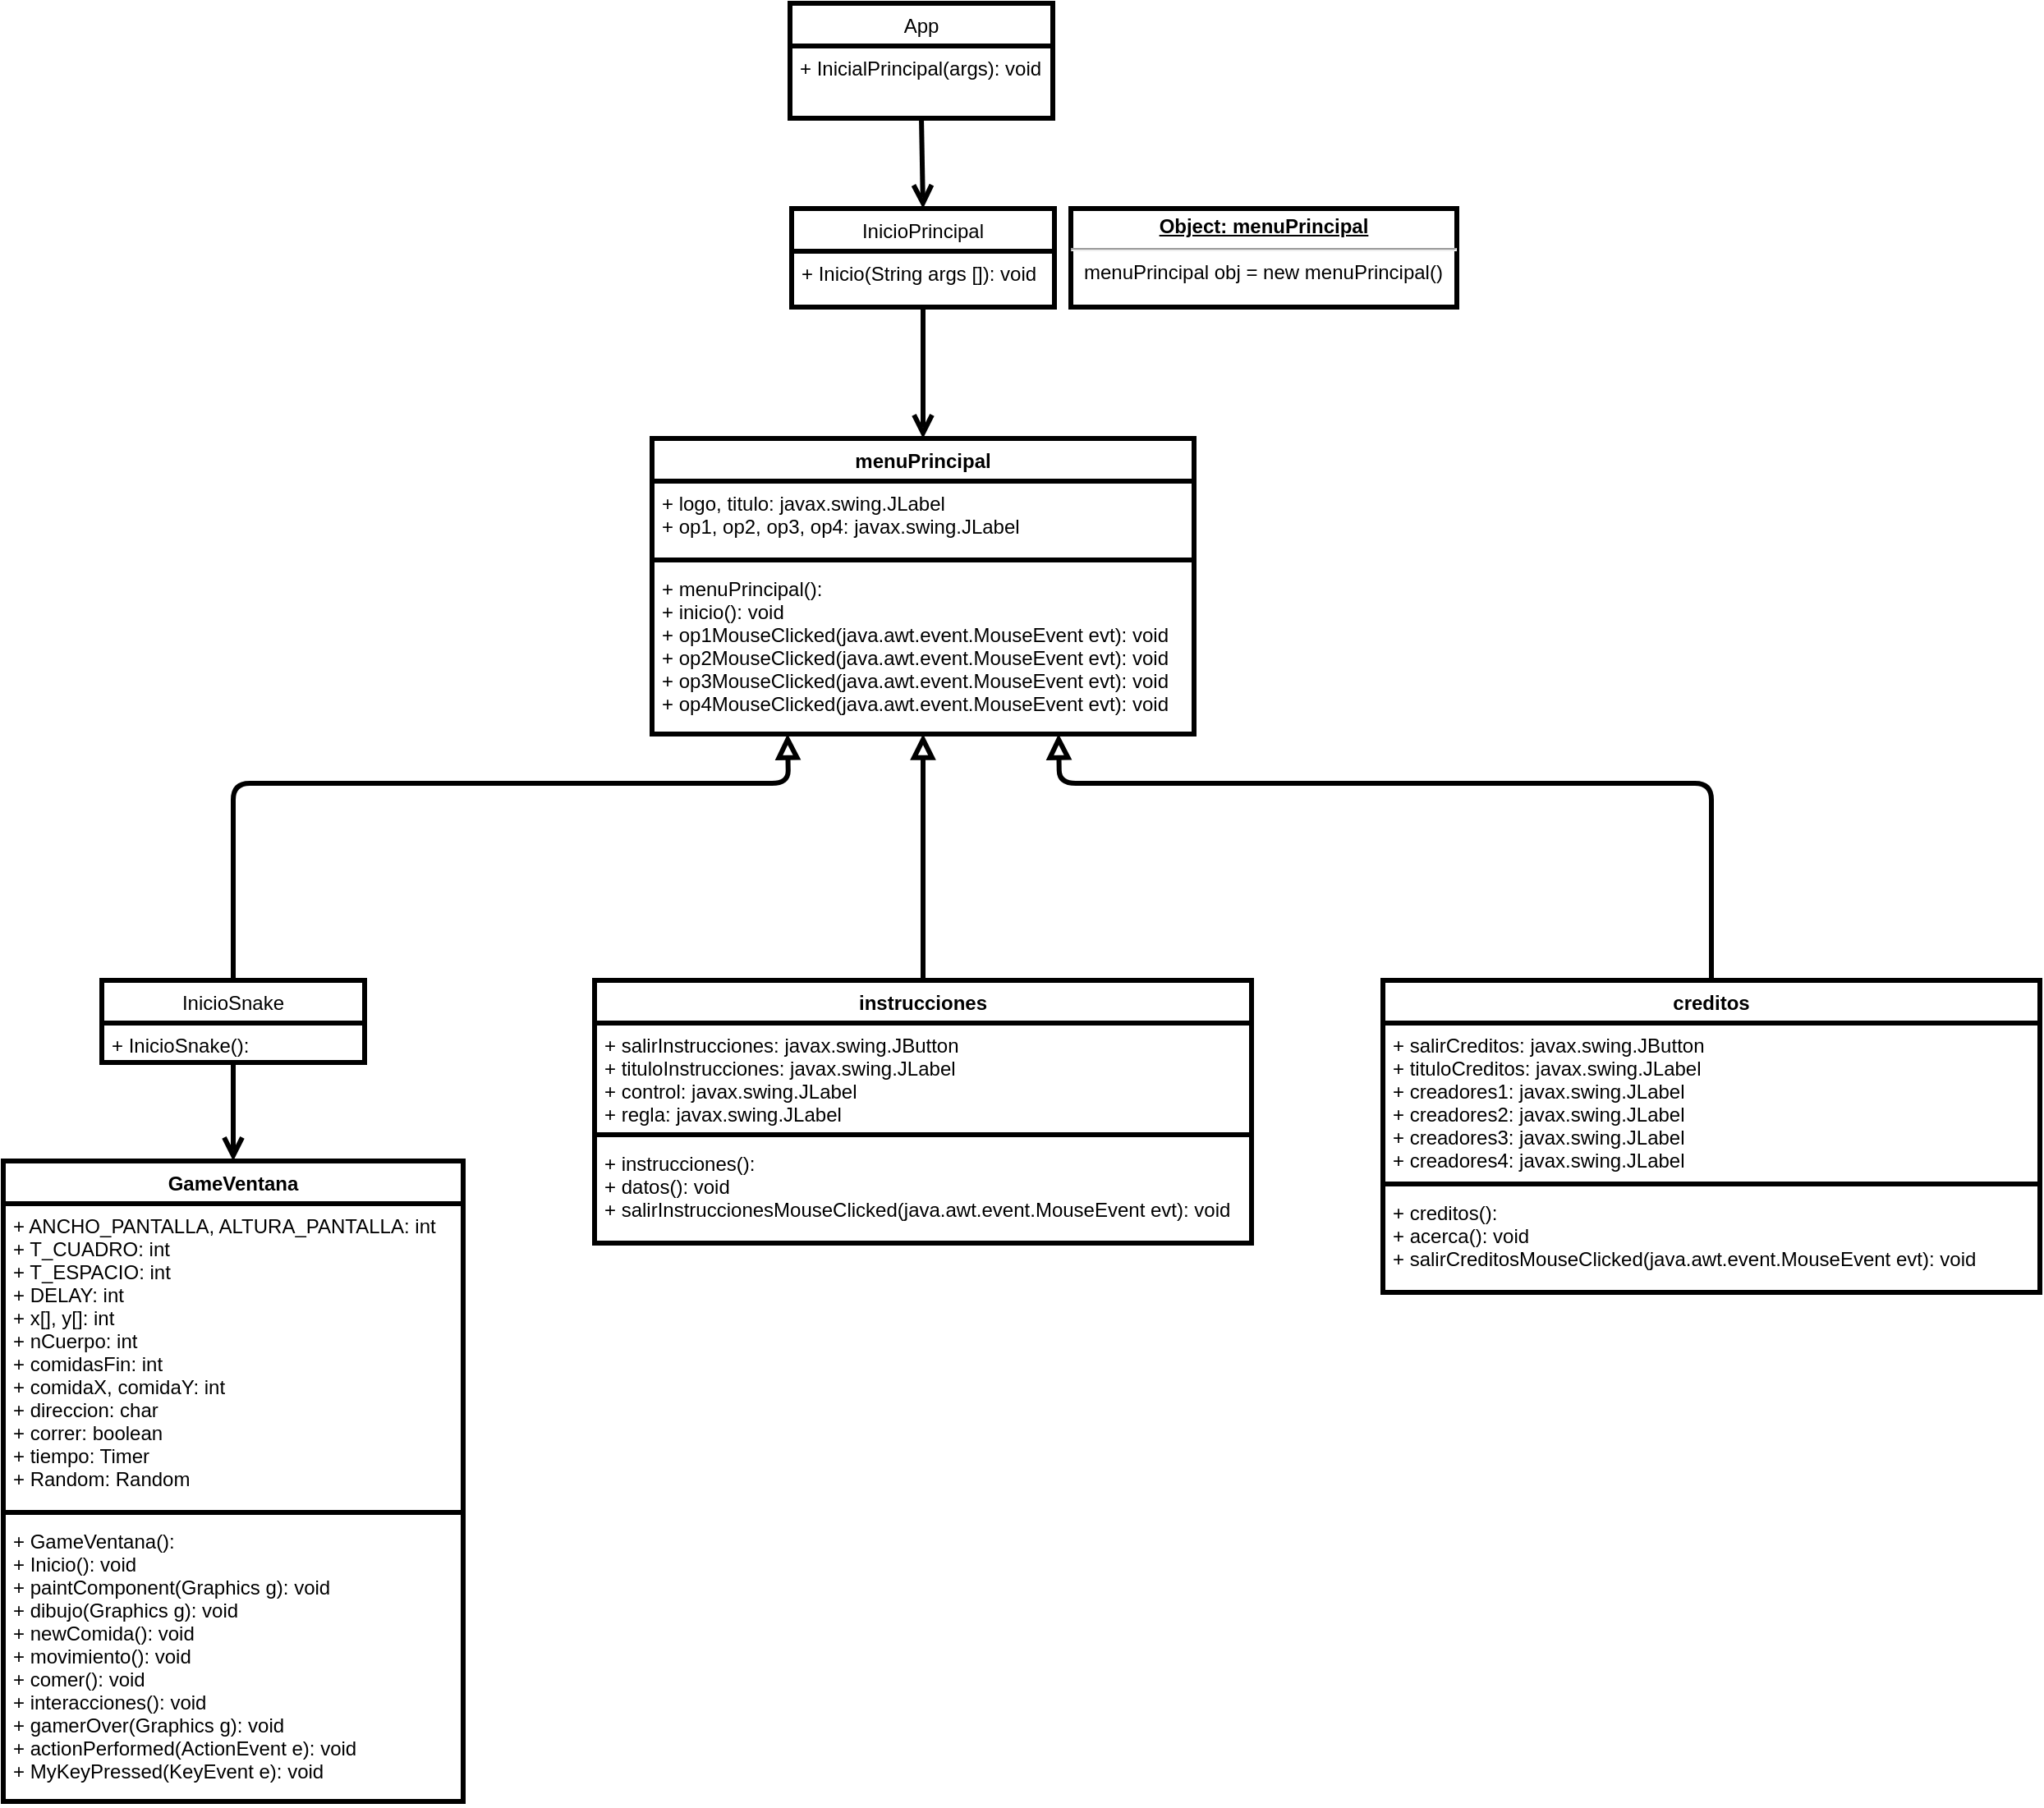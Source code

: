 <mxfile><diagram id="Er6YcGo2NataQibbB6JE" name="Page-1"><mxGraphModel dx="1444" dy="1628" grid="1" gridSize="10" guides="1" tooltips="1" connect="1" arrows="1" fold="1" page="1" pageScale="1" pageWidth="827" pageHeight="1169" math="0" shadow="0"><root><mxCell id="0"/><mxCell id="1" parent="0"/><mxCell id="53" value="App" style="swimlane;fontStyle=0;childLayout=stackLayout;horizontal=1;startSize=26;fillColor=none;horizontalStack=0;resizeParent=1;resizeParentMax=0;resizeLast=0;collapsible=1;marginBottom=0;strokeWidth=3;" parent="1" vertex="1"><mxGeometry x="399" y="-395" width="160" height="70" as="geometry"/></mxCell><mxCell id="54" value="+ InicialPrincipal(args): void" style="text;strokeColor=none;fillColor=none;align=left;verticalAlign=top;spacingLeft=4;spacingRight=4;overflow=hidden;rotatable=0;points=[[0,0.5],[1,0.5]];portConstraint=eastwest;" parent="53" vertex="1"><mxGeometry y="26" width="160" height="44" as="geometry"/></mxCell><mxCell id="57" value="menuPrincipal" style="swimlane;fontStyle=1;align=center;verticalAlign=top;childLayout=stackLayout;horizontal=1;startSize=26;horizontalStack=0;resizeParent=1;resizeParentMax=0;resizeLast=0;collapsible=1;marginBottom=0;strokeWidth=3;" parent="1" vertex="1"><mxGeometry x="315" y="-130" width="330" height="180" as="geometry"/></mxCell><mxCell id="58" value="+ logo, titulo: javax.swing.JLabel &#10;+ op1, op2, op3, op4: javax.swing.JLabel" style="text;strokeColor=none;fillColor=none;align=left;verticalAlign=top;spacingLeft=4;spacingRight=4;overflow=hidden;rotatable=0;points=[[0,0.5],[1,0.5]];portConstraint=eastwest;" parent="57" vertex="1"><mxGeometry y="26" width="330" height="44" as="geometry"/></mxCell><mxCell id="59" value="" style="line;strokeWidth=3;fillColor=none;align=left;verticalAlign=middle;spacingTop=-1;spacingLeft=3;spacingRight=3;rotatable=0;labelPosition=right;points=[];portConstraint=eastwest;" parent="57" vertex="1"><mxGeometry y="70" width="330" height="8" as="geometry"/></mxCell><mxCell id="60" value="+ menuPrincipal():&#10;+ inicio(): void&#10;+ op1MouseClicked(java.awt.event.MouseEvent evt): void&#10;+ op2MouseClicked(java.awt.event.MouseEvent evt): void&#10;+ op3MouseClicked(java.awt.event.MouseEvent evt): void&#10;+ op4MouseClicked(java.awt.event.MouseEvent evt): void" style="text;strokeColor=none;fillColor=none;align=left;verticalAlign=top;spacingLeft=4;spacingRight=4;overflow=hidden;rotatable=0;points=[[0,0.5],[1,0.5]];portConstraint=eastwest;" parent="57" vertex="1"><mxGeometry y="78" width="330" height="102" as="geometry"/></mxCell><mxCell id="65" value="instrucciones" style="swimlane;fontStyle=1;align=center;verticalAlign=top;childLayout=stackLayout;horizontal=1;startSize=26;horizontalStack=0;resizeParent=1;resizeParentMax=0;resizeLast=0;collapsible=1;marginBottom=0;strokeWidth=3;" parent="1" vertex="1"><mxGeometry x="280" y="200" width="400" height="160" as="geometry"/></mxCell><mxCell id="66" value="+ salirInstrucciones: javax.swing.JButton &#10;+ tituloInstrucciones: javax.swing.JLabel&#10;+ control: javax.swing.JLabel&#10;+ regla: javax.swing.JLabel" style="text;strokeColor=none;fillColor=none;align=left;verticalAlign=top;spacingLeft=4;spacingRight=4;overflow=hidden;rotatable=0;points=[[0,0.5],[1,0.5]];portConstraint=eastwest;" parent="65" vertex="1"><mxGeometry y="26" width="400" height="64" as="geometry"/></mxCell><mxCell id="67" value="" style="line;strokeWidth=3;fillColor=none;align=left;verticalAlign=middle;spacingTop=-1;spacingLeft=3;spacingRight=3;rotatable=0;labelPosition=right;points=[];portConstraint=eastwest;" parent="65" vertex="1"><mxGeometry y="90" width="400" height="8" as="geometry"/></mxCell><mxCell id="68" value="+ instrucciones():&#10;+ datos(): void&#10;+ salirInstruccionesMouseClicked(java.awt.event.MouseEvent evt): void" style="text;strokeColor=none;fillColor=none;align=left;verticalAlign=top;spacingLeft=4;spacingRight=4;overflow=hidden;rotatable=0;points=[[0,0.5],[1,0.5]];portConstraint=eastwest;" parent="65" vertex="1"><mxGeometry y="98" width="400" height="62" as="geometry"/></mxCell><mxCell id="69" value="GameVentana" style="swimlane;fontStyle=1;align=center;verticalAlign=top;childLayout=stackLayout;horizontal=1;startSize=26;horizontalStack=0;resizeParent=1;resizeParentMax=0;resizeLast=0;collapsible=1;marginBottom=0;strokeWidth=3;" parent="1" vertex="1"><mxGeometry x="-80" y="310" width="280" height="390" as="geometry"/></mxCell><mxCell id="70" value="+ ANCHO_PANTALLA, ALTURA_PANTALLA: int&#10;+ T_CUADRO: int&#10;+ T_ESPACIO: int&#10;+ DELAY: int &#10;+ x[], y[]: int&#10;+ nCuerpo: int&#10;+ comidasFin: int&#10;+ comidaX, comidaY: int&#10;+ direccion: char&#10;+ correr: boolean&#10;+ tiempo: Timer&#10;+ Random: Random&#10;" style="text;strokeColor=none;fillColor=none;align=left;verticalAlign=top;spacingLeft=4;spacingRight=4;overflow=hidden;rotatable=0;points=[[0,0.5],[1,0.5]];portConstraint=eastwest;" parent="69" vertex="1"><mxGeometry y="26" width="280" height="184" as="geometry"/></mxCell><mxCell id="71" value="" style="line;strokeWidth=3;fillColor=none;align=left;verticalAlign=middle;spacingTop=-1;spacingLeft=3;spacingRight=3;rotatable=0;labelPosition=right;points=[];portConstraint=eastwest;" parent="69" vertex="1"><mxGeometry y="210" width="280" height="8" as="geometry"/></mxCell><mxCell id="72" value="+ GameVentana():&#10;+ Inicio(): void&#10;+ paintComponent(Graphics g): void&#10;+ dibujo(Graphics g): void&#10;+ newComida(): void&#10;+ movimiento(): void&#10;+ comer(): void&#10;+ interacciones(): void&#10;+ gamerOver(Graphics g): void&#10;+ actionPerformed(ActionEvent e): void&#10;+ MyKeyPressed(KeyEvent e): void&#10;&#10;&#10;" style="text;strokeColor=none;fillColor=none;align=left;verticalAlign=top;spacingLeft=4;spacingRight=4;overflow=hidden;rotatable=0;points=[[0,0.5],[1,0.5]];portConstraint=eastwest;" parent="69" vertex="1"><mxGeometry y="218" width="280" height="172" as="geometry"/></mxCell><mxCell id="77" value="InicioSnake" style="swimlane;fontStyle=0;childLayout=stackLayout;horizontal=1;startSize=26;fillColor=none;horizontalStack=0;resizeParent=1;resizeParentMax=0;resizeLast=0;collapsible=1;marginBottom=0;strokeWidth=3;" parent="1" vertex="1"><mxGeometry x="-20" y="200" width="160" height="50" as="geometry"/></mxCell><mxCell id="78" value="+ InicioSnake(): " style="text;strokeColor=none;fillColor=none;align=left;verticalAlign=top;spacingLeft=4;spacingRight=4;overflow=hidden;rotatable=0;points=[[0,0.5],[1,0.5]];portConstraint=eastwest;" parent="77" vertex="1"><mxGeometry y="26" width="160" height="24" as="geometry"/></mxCell><mxCell id="81" value="creditos" style="swimlane;fontStyle=1;align=center;verticalAlign=top;childLayout=stackLayout;horizontal=1;startSize=26;horizontalStack=0;resizeParent=1;resizeParentMax=0;resizeLast=0;collapsible=1;marginBottom=0;strokeWidth=3;" parent="1" vertex="1"><mxGeometry x="760" y="200" width="400" height="190" as="geometry"/></mxCell><mxCell id="82" value="+ salirCreditos: javax.swing.JButton &#10;+ tituloCreditos: javax.swing.JLabel&#10;+ creadores1: javax.swing.JLabel&#10;+ creadores2: javax.swing.JLabel&#10;+ creadores3: javax.swing.JLabel&#10;+ creadores4: javax.swing.JLabel" style="text;strokeColor=none;fillColor=none;align=left;verticalAlign=top;spacingLeft=4;spacingRight=4;overflow=hidden;rotatable=0;points=[[0,0.5],[1,0.5]];portConstraint=eastwest;" parent="81" vertex="1"><mxGeometry y="26" width="400" height="94" as="geometry"/></mxCell><mxCell id="83" value="" style="line;strokeWidth=3;fillColor=none;align=left;verticalAlign=middle;spacingTop=-1;spacingLeft=3;spacingRight=3;rotatable=0;labelPosition=right;points=[];portConstraint=eastwest;" parent="81" vertex="1"><mxGeometry y="120" width="400" height="8" as="geometry"/></mxCell><mxCell id="84" value="+ creditos():&#10;+ acerca(): void&#10;+ salirCreditosMouseClicked(java.awt.event.MouseEvent evt): void" style="text;strokeColor=none;fillColor=none;align=left;verticalAlign=top;spacingLeft=4;spacingRight=4;overflow=hidden;rotatable=0;points=[[0,0.5],[1,0.5]];portConstraint=eastwest;" parent="81" vertex="1"><mxGeometry y="128" width="400" height="62" as="geometry"/></mxCell><mxCell id="85" value="InicioPrincipal" style="swimlane;fontStyle=0;childLayout=stackLayout;horizontal=1;startSize=26;fillColor=none;horizontalStack=0;resizeParent=1;resizeParentMax=0;resizeLast=0;collapsible=1;marginBottom=0;strokeWidth=3;" parent="1" vertex="1"><mxGeometry x="400" y="-270" width="160" height="60" as="geometry"/></mxCell><mxCell id="86" value="+ Inicio(String args []): void" style="text;strokeColor=none;fillColor=none;align=left;verticalAlign=top;spacingLeft=4;spacingRight=4;overflow=hidden;rotatable=0;points=[[0,0.5],[1,0.5]];portConstraint=eastwest;" parent="85" vertex="1"><mxGeometry y="26" width="160" height="34" as="geometry"/></mxCell><mxCell id="89" value="&lt;p style=&quot;margin: 0px ; margin-top: 4px ; text-align: center ; text-decoration: underline&quot;&gt;&lt;b&gt;Object: menuPrincipal&lt;/b&gt;&lt;/p&gt;&lt;hr&gt;&lt;p style=&quot;margin: 0px ; margin-left: 8px&quot;&gt;menuPrincipal obj = new&amp;nbsp;&lt;span&gt;menuPrincipal()&lt;/span&gt;&lt;/p&gt;" style="verticalAlign=top;align=left;overflow=fill;fontSize=12;fontFamily=Helvetica;html=1;strokeWidth=3;" parent="1" vertex="1"><mxGeometry x="570" y="-270" width="235" height="60" as="geometry"/></mxCell><mxCell id="91" value="" style="endArrow=open;startArrow=none;endFill=0;startFill=0;endSize=8;html=1;verticalAlign=bottom;labelBackgroundColor=none;strokeWidth=3;exitX=0.5;exitY=1;exitDx=0;exitDy=0;entryX=0.5;entryY=0;entryDx=0;entryDy=0;" parent="1" source="53" target="85" edge="1"><mxGeometry width="160" relative="1" as="geometry"><mxPoint x="220" y="-230" as="sourcePoint"/><mxPoint x="380" y="-230" as="targetPoint"/></mxGeometry></mxCell><mxCell id="92" value="" style="endArrow=open;startArrow=none;endFill=0;startFill=0;endSize=8;html=1;verticalAlign=bottom;labelBackgroundColor=none;strokeWidth=3;exitX=0.5;exitY=1;exitDx=0;exitDy=0;entryX=0.5;entryY=0;entryDx=0;entryDy=0;" parent="1" source="85" target="57" edge="1"><mxGeometry width="160" relative="1" as="geometry"><mxPoint x="489" y="-185.0" as="sourcePoint"/><mxPoint x="510" y="-160" as="targetPoint"/></mxGeometry></mxCell><mxCell id="93" value="" style="endArrow=block;startArrow=none;endFill=0;startFill=0;endSize=8;html=1;verticalAlign=bottom;labelBackgroundColor=none;strokeWidth=3;exitX=0.5;exitY=0;exitDx=0;exitDy=0;entryX=0.5;entryY=1;entryDx=0;entryDy=0;" parent="1" source="65" target="57" edge="1"><mxGeometry width="160" relative="1" as="geometry"><mxPoint x="230" y="110.0" as="sourcePoint"/><mxPoint x="231" y="165.0" as="targetPoint"/></mxGeometry></mxCell><mxCell id="94" value="" style="endArrow=open;startArrow=none;endFill=0;startFill=0;endSize=8;html=1;verticalAlign=bottom;labelBackgroundColor=none;strokeWidth=3;exitX=0.5;exitY=1;exitDx=0;exitDy=0;entryX=0.5;entryY=0;entryDx=0;entryDy=0;" parent="1" source="77" target="69" edge="1"><mxGeometry width="160" relative="1" as="geometry"><mxPoint x="170" y="240.0" as="sourcePoint"/><mxPoint x="170" y="320.0" as="targetPoint"/></mxGeometry></mxCell><mxCell id="95" value="" style="endArrow=block;startArrow=none;endFill=0;startFill=0;endSize=8;html=1;verticalAlign=bottom;labelBackgroundColor=none;strokeWidth=3;exitX=0.5;exitY=0;exitDx=0;exitDy=0;entryX=0.25;entryY=1;entryDx=0;entryDy=0;" parent="1" source="77" target="57" edge="1"><mxGeometry width="160" relative="1" as="geometry"><mxPoint x="220" y="140" as="sourcePoint"/><mxPoint x="220" y="-10.0" as="targetPoint"/><Array as="points"><mxPoint x="60" y="80"/><mxPoint x="398" y="80"/></Array></mxGeometry></mxCell><mxCell id="96" value="" style="endArrow=block;startArrow=none;endFill=0;startFill=0;endSize=8;html=1;verticalAlign=bottom;labelBackgroundColor=none;strokeWidth=3;exitX=0.5;exitY=0;exitDx=0;exitDy=0;entryX=0.75;entryY=1;entryDx=0;entryDy=0;" parent="1" source="81" target="57" edge="1"><mxGeometry width="160" relative="1" as="geometry"><mxPoint x="900" y="120" as="sourcePoint"/><mxPoint x="900" y="-30.0" as="targetPoint"/><Array as="points"><mxPoint x="960" y="80"/><mxPoint x="563" y="80"/></Array></mxGeometry></mxCell></root></mxGraphModel></diagram></mxfile>